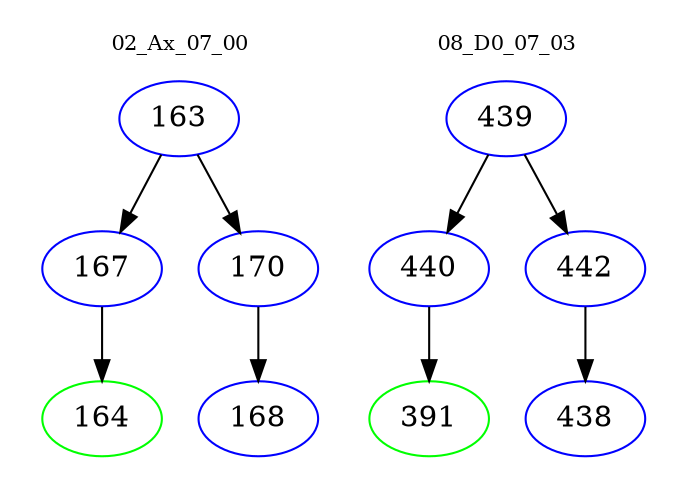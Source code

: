 digraph{
subgraph cluster_0 {
color = white
label = "02_Ax_07_00";
fontsize=10;
T0_163 [label="163", color="blue"]
T0_163 -> T0_167 [color="black"]
T0_167 [label="167", color="blue"]
T0_167 -> T0_164 [color="black"]
T0_164 [label="164", color="green"]
T0_163 -> T0_170 [color="black"]
T0_170 [label="170", color="blue"]
T0_170 -> T0_168 [color="black"]
T0_168 [label="168", color="blue"]
}
subgraph cluster_1 {
color = white
label = "08_D0_07_03";
fontsize=10;
T1_439 [label="439", color="blue"]
T1_439 -> T1_440 [color="black"]
T1_440 [label="440", color="blue"]
T1_440 -> T1_391 [color="black"]
T1_391 [label="391", color="green"]
T1_439 -> T1_442 [color="black"]
T1_442 [label="442", color="blue"]
T1_442 -> T1_438 [color="black"]
T1_438 [label="438", color="blue"]
}
}
